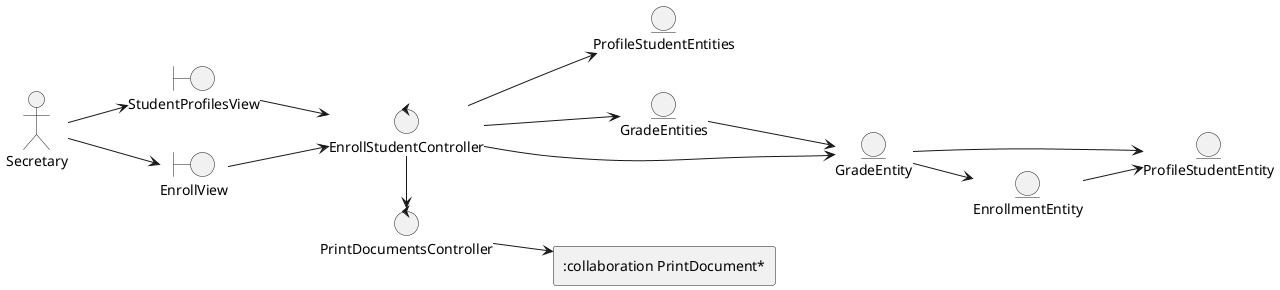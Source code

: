 @startuml
left to right direction

'--- Classes definition ---
actor Secretary

boundary StudentProfilesView
boundary EnrollView

control EnrollStudentController
control PrintDocumentsController

entity ProfileStudentEntity
entity ProfileStudentEntities
entity EnrollmentEntity
entity GradeEntities
entity GradeEntity

rectangle ":collaboration PrintDocument*"


'--- Actor relations ---
Secretary --> StudentProfilesView
Secretary --> EnrollView

'--- Views relations ---
StudentProfilesView --> EnrollStudentController
EnrollView --> EnrollStudentController

'--- Controllers relations ---
EnrollStudentController --> ProfileStudentEntities
EnrollStudentController --> GradeEntities
EnrollStudentController --> GradeEntity

EnrollStudentController -right-> PrintDocumentsController

PrintDocumentsController --> ":collaboration PrintDocument*"

'--- Entity relations ---
EnrollmentEntity --> ProfileStudentEntity
GradeEntities --> GradeEntity
GradeEntity --> EnrollmentEntity
GradeEntity --> ProfileStudentEntity

@enduml